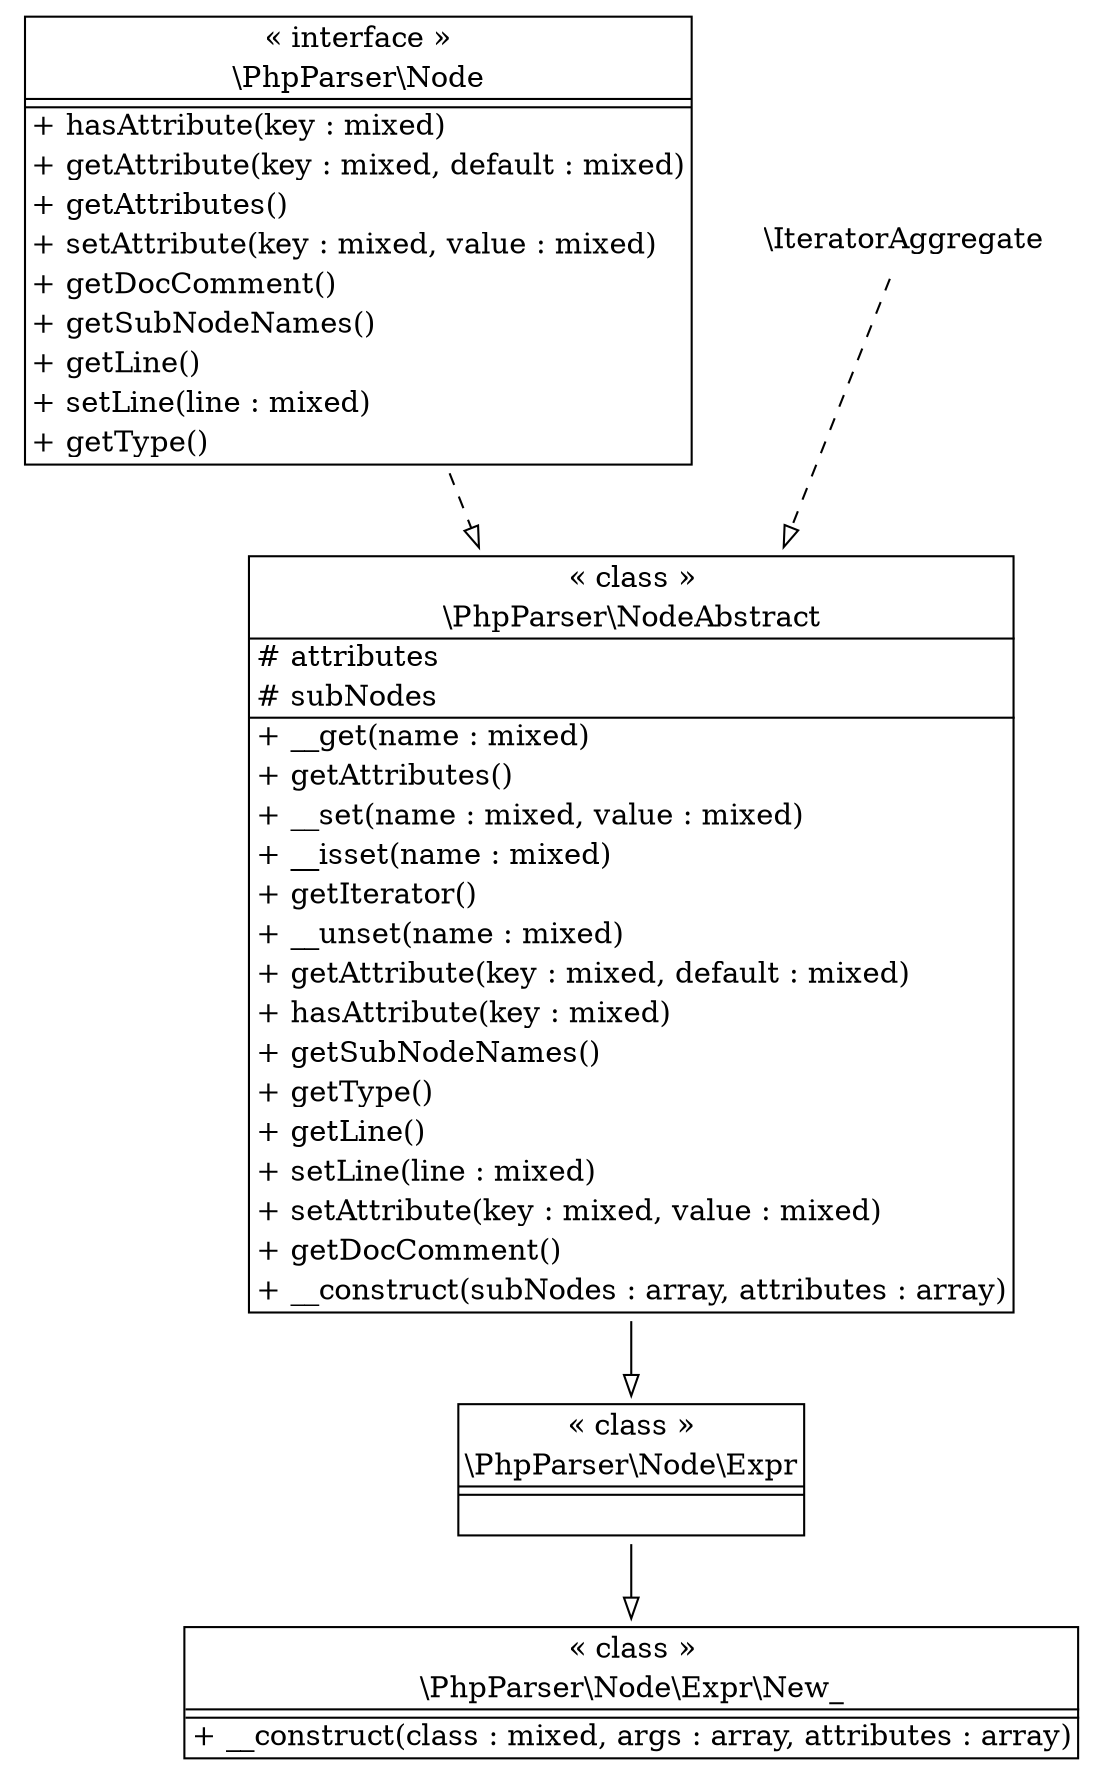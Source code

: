 digraph "Class Diagram" {
  node [shape=plaintext]
  "\\PhpParser\\Node\\Expr\\New_" [
    label=<
<table border="1" cellpadding="2" cellspacing="0" cellborder="0">
<tr><td align="center">&laquo; class &raquo;</td></tr>
<tr><td align="center" title="class New_">\\PhpParser\\Node\\Expr\\New_</td></tr><hr />
<tr><td></td></tr>
<hr />
<tr><td align="left" title="public __construct">+ __construct(class : mixed, args : array, attributes : array)</td></tr>
</table>
  >
  ];
  "\\PhpParser\\Node\\Expr" [
    label=<
<table border="1" cellpadding="2" cellspacing="0" cellborder="0">
<tr><td align="center">&laquo; class &raquo;</td></tr>
<tr><td align="center" title="class Expr">\\PhpParser\\Node\\Expr</td></tr><hr />
<tr><td></td></tr>
<hr />
<tr><td>&nbsp;</td></tr>
</table>
  >
  ];
  "\\PhpParser\\NodeAbstract" [
    label=<
<table border="1" cellpadding="2" cellspacing="0" cellborder="0">
<tr><td align="center">&laquo; class &raquo;</td></tr>
<tr><td align="center" title="class NodeAbstract">\\PhpParser\\NodeAbstract</td></tr><hr />
<tr><td align="left" title="protected attributes"># attributes</td></tr>
<tr><td align="left" title="protected subNodes"># subNodes</td></tr>
<hr />
<tr><td align="left" title="public __get">+ __get(name : mixed)</td></tr>
<tr><td align="left" title="public getAttributes">+ getAttributes()</td></tr>
<tr><td align="left" title="public __set">+ __set(name : mixed, value : mixed)</td></tr>
<tr><td align="left" title="public __isset">+ __isset(name : mixed)</td></tr>
<tr><td align="left" title="public getIterator">+ getIterator()</td></tr>
<tr><td align="left" title="public __unset">+ __unset(name : mixed)</td></tr>
<tr><td align="left" title="public getAttribute">+ getAttribute(key : mixed, default : mixed)</td></tr>
<tr><td align="left" title="public hasAttribute">+ hasAttribute(key : mixed)</td></tr>
<tr><td align="left" title="public getSubNodeNames">+ getSubNodeNames()</td></tr>
<tr><td align="left" title="public getType">+ getType()</td></tr>
<tr><td align="left" title="public getLine">+ getLine()</td></tr>
<tr><td align="left" title="public setLine">+ setLine(line : mixed)</td></tr>
<tr><td align="left" title="public setAttribute">+ setAttribute(key : mixed, value : mixed)</td></tr>
<tr><td align="left" title="public getDocComment">+ getDocComment()</td></tr>
<tr><td align="left" title="public __construct">+ __construct(subNodes : array, attributes : array)</td></tr>
</table>
  >
  ];
  "\\PhpParser\\Node" [
    label=<
<table border="1" cellpadding="2" cellspacing="0" cellborder="0">
<tr><td align="center">&laquo; interface &raquo;</td></tr>
<tr><td align="center" title="interface Node">\\PhpParser\\Node</td></tr><hr />
<tr><td></td></tr>
<hr />
<tr><td align="left" title="public hasAttribute">+ hasAttribute(key : mixed)</td></tr>
<tr><td align="left" title="public getAttribute">+ getAttribute(key : mixed, default : mixed)</td></tr>
<tr><td align="left" title="public getAttributes">+ getAttributes()</td></tr>
<tr><td align="left" title="public setAttribute">+ setAttribute(key : mixed, value : mixed)</td></tr>
<tr><td align="left" title="public getDocComment">+ getDocComment()</td></tr>
<tr><td align="left" title="public getSubNodeNames">+ getSubNodeNames()</td></tr>
<tr><td align="left" title="public getLine">+ getLine()</td></tr>
<tr><td align="left" title="public setLine">+ setLine(line : mixed)</td></tr>
<tr><td align="left" title="public getType">+ getType()</td></tr>
</table>
  >
  ];
"\\PhpParser\\Node\\Expr" -> "\\PhpParser\\Node\\Expr\\New_" [arrowhead="empty"];

"\\PhpParser\\NodeAbstract" -> "\\PhpParser\\Node\\Expr" [arrowhead="empty"];

"\\PhpParser\\Node" -> "\\PhpParser\\NodeAbstract" [arrowhead="empty" style="dashed"];

"\\IteratorAggregate" -> "\\PhpParser\\NodeAbstract" [arrowhead="empty" style="dashed"];

}